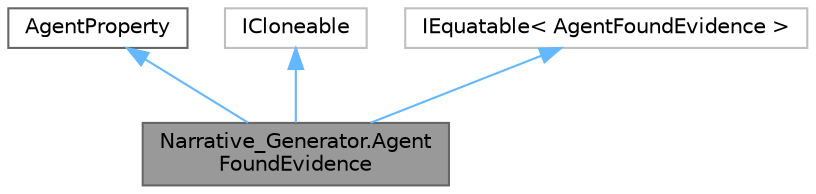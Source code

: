 digraph "Narrative_Generator.AgentFoundEvidence"
{
 // LATEX_PDF_SIZE
  bgcolor="transparent";
  edge [fontname=Helvetica,fontsize=10,labelfontname=Helvetica,labelfontsize=10];
  node [fontname=Helvetica,fontsize=10,shape=box,height=0.2,width=0.4];
  Node1 [label="Narrative_Generator.Agent\lFoundEvidence",height=0.2,width=0.4,color="gray40", fillcolor="grey60", style="filled", fontcolor="black",tooltip="A class that implements the knowledge and memory of an agent regarding the evidence found on other ag..."];
  Node2 -> Node1 [dir="back",color="steelblue1",style="solid"];
  Node2 [label="AgentProperty",height=0.2,width=0.4,color="gray40", fillcolor="white", style="filled",URL="$class_narrative___generator_1_1_agent_property.html",tooltip="Base class for implementing derived classes that implement various properties of agents."];
  Node3 -> Node1 [dir="back",color="steelblue1",style="solid"];
  Node3 [label="ICloneable",height=0.2,width=0.4,color="grey75", fillcolor="white", style="filled",tooltip=" "];
  Node4 -> Node1 [dir="back",color="steelblue1",style="solid"];
  Node4 [label="IEquatable\< AgentFoundEvidence \>",height=0.2,width=0.4,color="grey75", fillcolor="white", style="filled",tooltip=" "];
}
